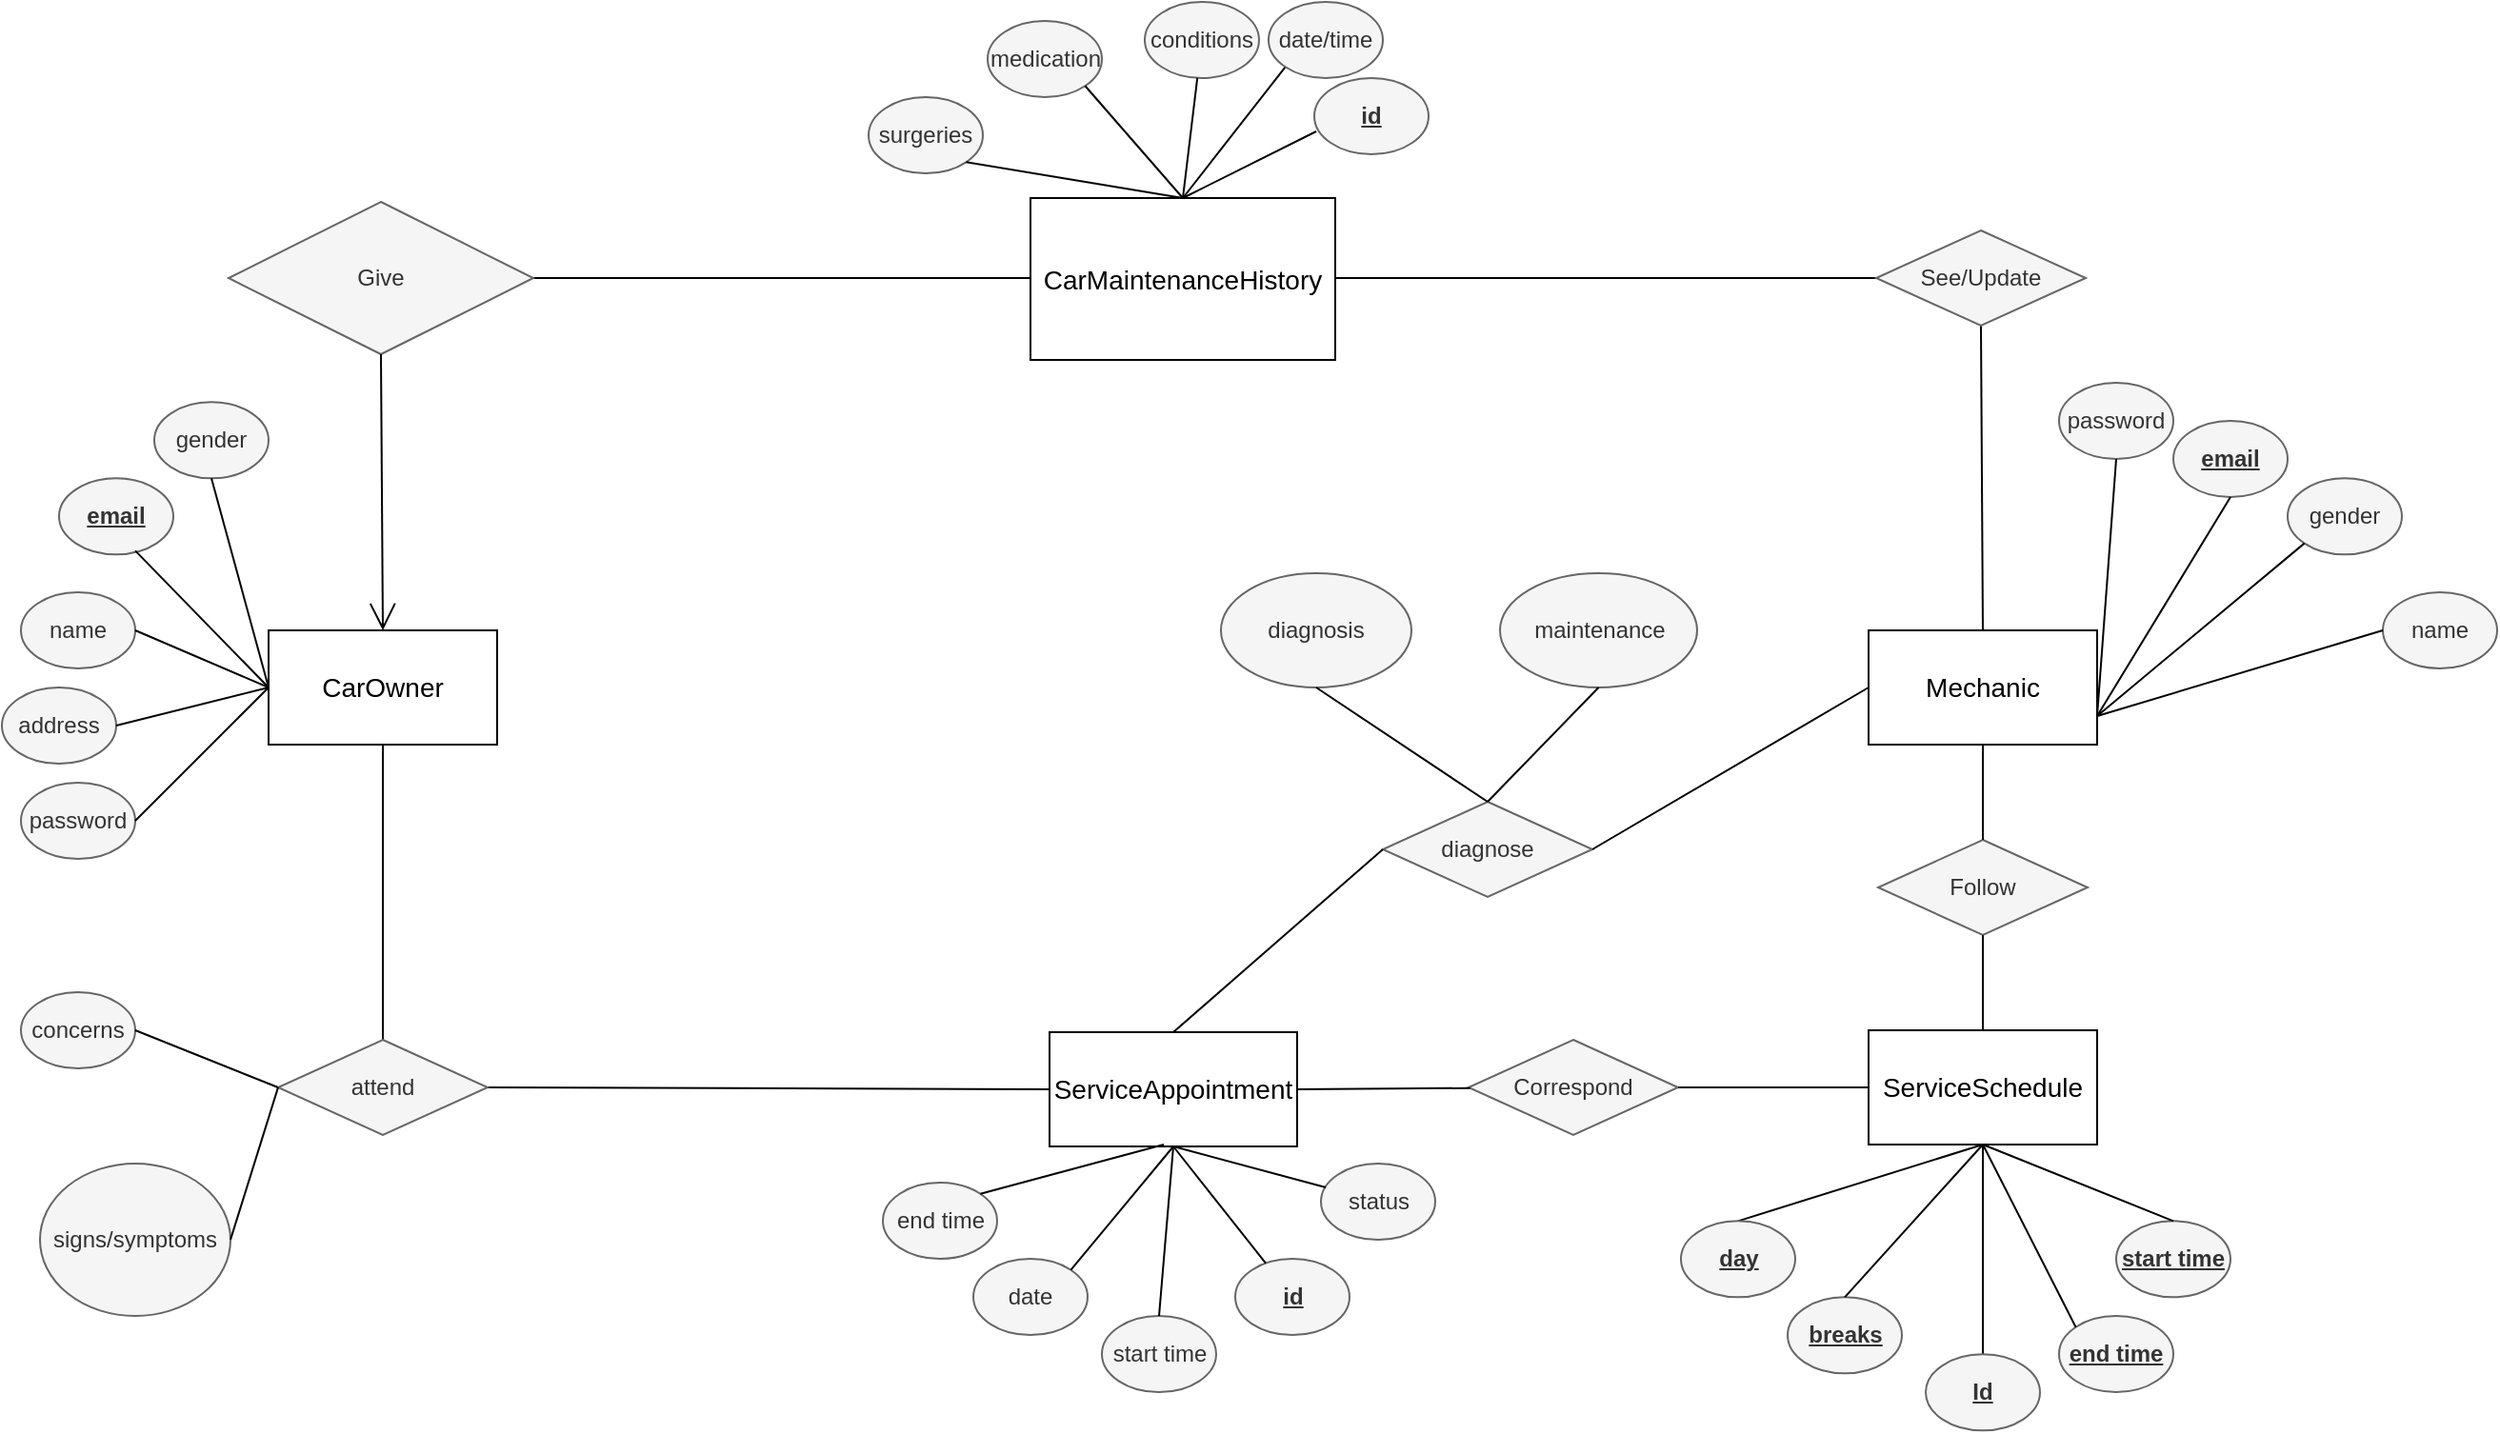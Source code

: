<mxfile version="24.3.1" type="github">
  <diagram id="R2lEEEUBdFMjLlhIrx00" name="Page-1">
    <mxGraphModel dx="516" dy="223" grid="1" gridSize="10" guides="1" tooltips="1" connect="1" arrows="1" fold="1" page="1" pageScale="1" pageWidth="850" pageHeight="1100" math="0" shadow="0" extFonts="Permanent Marker^https://fonts.googleapis.com/css?family=Permanent+Marker">
      <root>
        <mxCell id="0" />
        <mxCell id="1" parent="0" />
        <mxCell id="3AlFzi8EY5GImjcdqsqn-2" value="" style="endArrow=none;html=1;entryX=1;entryY=0.5;entryDx=0;entryDy=0;exitX=0;exitY=0.5;exitDx=0;exitDy=0;" edge="1" parent="1" source="3AlFzi8EY5GImjcdqsqn-13">
          <mxGeometry width="50" height="50" relative="1" as="geometry">
            <mxPoint x="629" y="820.003" as="sourcePoint" />
            <mxPoint x="961.5" y="775.003" as="targetPoint" />
          </mxGeometry>
        </mxCell>
        <mxCell id="3AlFzi8EY5GImjcdqsqn-3" value="" style="endArrow=none;html=1;entryX=0.5;entryY=0;entryDx=0;entryDy=0;exitX=0.5;exitY=1;exitDx=0;exitDy=0;" edge="1" parent="1" source="3AlFzi8EY5GImjcdqsqn-13" target="3AlFzi8EY5GImjcdqsqn-10">
          <mxGeometry width="50" height="50" relative="1" as="geometry">
            <mxPoint x="960" y="905.003" as="sourcePoint" />
            <mxPoint x="960" y="990.003" as="targetPoint" />
          </mxGeometry>
        </mxCell>
        <mxCell id="3AlFzi8EY5GImjcdqsqn-4" value="" style="endArrow=none;html=1;exitX=0;exitY=0.5;exitDx=0;exitDy=0;entryX=1;entryY=0.5;entryDx=0;entryDy=0;" edge="1" parent="1">
          <mxGeometry width="50" height="50" relative="1" as="geometry">
            <mxPoint x="841.5" y="775.003" as="sourcePoint" />
            <mxPoint x="544" y="775.003" as="targetPoint" />
          </mxGeometry>
        </mxCell>
        <mxCell id="3AlFzi8EY5GImjcdqsqn-5" value="&lt;font style=&quot;font-size: 14px;&quot;&gt;CarMaintenanceHistory&lt;/font&gt;" style="rounded=0;whiteSpace=wrap;html=1;" vertex="1" parent="1">
          <mxGeometry x="830" y="733" width="160" height="85" as="geometry" />
        </mxCell>
        <mxCell id="3AlFzi8EY5GImjcdqsqn-6" value="Give" style="rhombus;whiteSpace=wrap;html=1;fillColor=#f5f5f5;strokeColor=#666666;fontColor=#333333;" vertex="1" parent="1">
          <mxGeometry x="409" y="735.003" width="160" height="80" as="geometry" />
        </mxCell>
        <mxCell id="3AlFzi8EY5GImjcdqsqn-7" value="" style="endArrow=none;html=1;entryX=0.5;entryY=0;entryDx=0;entryDy=0;exitX=0.5;exitY=1;exitDx=0;exitDy=0;" edge="1" parent="1" source="3AlFzi8EY5GImjcdqsqn-9" target="3AlFzi8EY5GImjcdqsqn-45">
          <mxGeometry width="50" height="50" relative="1" as="geometry">
            <mxPoint x="485" y="1020.003" as="sourcePoint" />
            <mxPoint x="485" y="1105.003" as="targetPoint" />
          </mxGeometry>
        </mxCell>
        <mxCell id="3AlFzi8EY5GImjcdqsqn-8" value="" style="endArrow=none;html=1;exitX=1;exitY=0.5;exitDx=0;exitDy=0;entryX=0;entryY=0.5;entryDx=0;entryDy=0;" edge="1" parent="1" source="3AlFzi8EY5GImjcdqsqn-45" target="3AlFzi8EY5GImjcdqsqn-11">
          <mxGeometry width="50" height="50" relative="1" as="geometry">
            <mxPoint x="595" y="1200.003" as="sourcePoint" />
            <mxPoint x="785" y="1250.003" as="targetPoint" />
          </mxGeometry>
        </mxCell>
        <mxCell id="3AlFzi8EY5GImjcdqsqn-9" value="&lt;font style=&quot;font-size: 14px;&quot;&gt;CarOwner&lt;/font&gt;" style="rounded=0;whiteSpace=wrap;html=1;" vertex="1" parent="1">
          <mxGeometry x="430" y="960.003" width="120" height="60" as="geometry" />
        </mxCell>
        <mxCell id="3AlFzi8EY5GImjcdqsqn-10" value="&lt;font style=&quot;font-size: 14px;&quot;&gt;Mechanic&lt;/font&gt;" style="rounded=0;whiteSpace=wrap;html=1;" vertex="1" parent="1">
          <mxGeometry x="1270" y="960.003" width="120" height="60" as="geometry" />
        </mxCell>
        <mxCell id="3AlFzi8EY5GImjcdqsqn-11" value="&lt;font style=&quot;font-size: 14px;&quot;&gt;ServiceAppointment&lt;/font&gt;" style="rounded=0;whiteSpace=wrap;html=1;" vertex="1" parent="1">
          <mxGeometry x="840" y="1171" width="130" height="60" as="geometry" />
        </mxCell>
        <mxCell id="3AlFzi8EY5GImjcdqsqn-12" value="Follow" style="rhombus;whiteSpace=wrap;html=1;fillColor=#f5f5f5;strokeColor=#666666;fontColor=#333333;" vertex="1" parent="1">
          <mxGeometry x="1275" y="1070.003" width="110" height="50" as="geometry" />
        </mxCell>
        <mxCell id="3AlFzi8EY5GImjcdqsqn-13" value="See/Update" style="rhombus;whiteSpace=wrap;html=1;fillColor=#f5f5f5;strokeColor=#666666;fontColor=#333333;" vertex="1" parent="1">
          <mxGeometry x="1274" y="750.003" width="110" height="50" as="geometry" />
        </mxCell>
        <mxCell id="3AlFzi8EY5GImjcdqsqn-14" value="" style="endArrow=none;html=1;entryX=0.5;entryY=0;entryDx=0;entryDy=0;exitX=0.5;exitY=1;exitDx=0;exitDy=0;" edge="1" parent="1" source="3AlFzi8EY5GImjcdqsqn-10" target="3AlFzi8EY5GImjcdqsqn-12">
          <mxGeometry width="50" height="50" relative="1" as="geometry">
            <mxPoint x="1325" y="1020.003" as="sourcePoint" />
            <mxPoint x="1280" y="1140.003" as="targetPoint" />
          </mxGeometry>
        </mxCell>
        <mxCell id="3AlFzi8EY5GImjcdqsqn-15" value="name" style="ellipse;whiteSpace=wrap;html=1;fillColor=#f5f5f5;strokeColor=#666666;fontColor=#333333;" vertex="1" parent="1">
          <mxGeometry x="300" y="940.003" width="60" height="40" as="geometry" />
        </mxCell>
        <mxCell id="3AlFzi8EY5GImjcdqsqn-16" value="address" style="ellipse;whiteSpace=wrap;html=1;fillColor=#f5f5f5;strokeColor=#666666;fontColor=#333333;" vertex="1" parent="1">
          <mxGeometry x="290" y="990.003" width="60" height="40" as="geometry" />
        </mxCell>
        <mxCell id="3AlFzi8EY5GImjcdqsqn-17" value="password" style="ellipse;whiteSpace=wrap;html=1;fillColor=#f5f5f5;strokeColor=#666666;fontColor=#333333;" vertex="1" parent="1">
          <mxGeometry x="300" y="1040.003" width="60" height="40" as="geometry" />
        </mxCell>
        <mxCell id="3AlFzi8EY5GImjcdqsqn-18" value="&lt;u&gt;&lt;b&gt;email&lt;/b&gt;&lt;/u&gt;" style="ellipse;whiteSpace=wrap;html=1;fillColor=#f5f5f5;strokeColor=#666666;fontColor=#333333;" vertex="1" parent="1">
          <mxGeometry x="320" y="880.173" width="60" height="40" as="geometry" />
        </mxCell>
        <mxCell id="3AlFzi8EY5GImjcdqsqn-19" value="" style="endArrow=none;html=1;entryX=1;entryY=0.5;entryDx=0;entryDy=0;exitX=0;exitY=0.5;exitDx=0;exitDy=0;" edge="1" parent="1" source="3AlFzi8EY5GImjcdqsqn-9" target="3AlFzi8EY5GImjcdqsqn-15">
          <mxGeometry width="50" height="50" relative="1" as="geometry">
            <mxPoint x="440" y="1000.003" as="sourcePoint" />
            <mxPoint x="411.213" y="944.145" as="targetPoint" />
          </mxGeometry>
        </mxCell>
        <mxCell id="3AlFzi8EY5GImjcdqsqn-20" value="" style="endArrow=none;html=1;entryX=1;entryY=0.5;entryDx=0;entryDy=0;exitX=0;exitY=0.5;exitDx=0;exitDy=0;" edge="1" parent="1" source="3AlFzi8EY5GImjcdqsqn-9" target="3AlFzi8EY5GImjcdqsqn-16">
          <mxGeometry width="50" height="50" relative="1" as="geometry">
            <mxPoint x="450" y="1010.003" as="sourcePoint" />
            <mxPoint x="421.213" y="954.145" as="targetPoint" />
          </mxGeometry>
        </mxCell>
        <mxCell id="3AlFzi8EY5GImjcdqsqn-21" value="" style="endArrow=none;html=1;entryX=1;entryY=0.5;entryDx=0;entryDy=0;exitX=0;exitY=0.5;exitDx=0;exitDy=0;" edge="1" parent="1" source="3AlFzi8EY5GImjcdqsqn-9" target="3AlFzi8EY5GImjcdqsqn-17">
          <mxGeometry width="50" height="50" relative="1" as="geometry">
            <mxPoint x="460" y="1020.003" as="sourcePoint" />
            <mxPoint x="431.213" y="964.145" as="targetPoint" />
          </mxGeometry>
        </mxCell>
        <mxCell id="3AlFzi8EY5GImjcdqsqn-22" value="" style="endArrow=none;html=1;entryX=0.667;entryY=0.95;entryDx=0;entryDy=0;exitX=0;exitY=0.5;exitDx=0;exitDy=0;entryPerimeter=0;" edge="1" parent="1" source="3AlFzi8EY5GImjcdqsqn-9" target="3AlFzi8EY5GImjcdqsqn-18">
          <mxGeometry width="50" height="50" relative="1" as="geometry">
            <mxPoint x="470" y="1030.003" as="sourcePoint" />
            <mxPoint x="441.213" y="974.145" as="targetPoint" />
          </mxGeometry>
        </mxCell>
        <mxCell id="3AlFzi8EY5GImjcdqsqn-23" value="date" style="ellipse;whiteSpace=wrap;html=1;fillColor=#f5f5f5;strokeColor=#666666;fontColor=#333333;" vertex="1" parent="1">
          <mxGeometry x="800" y="1290.003" width="60" height="40" as="geometry" />
        </mxCell>
        <mxCell id="3AlFzi8EY5GImjcdqsqn-24" value="start time" style="ellipse;whiteSpace=wrap;html=1;fillColor=#f5f5f5;strokeColor=#666666;fontColor=#333333;" vertex="1" parent="1">
          <mxGeometry x="867.5" y="1320.003" width="60" height="40" as="geometry" />
        </mxCell>
        <mxCell id="3AlFzi8EY5GImjcdqsqn-25" value="&lt;u&gt;&lt;b&gt;id&lt;/b&gt;&lt;/u&gt;" style="ellipse;whiteSpace=wrap;html=1;fillColor=#f5f5f5;strokeColor=#666666;fontColor=#333333;" vertex="1" parent="1">
          <mxGeometry x="937.5" y="1290.003" width="60" height="40" as="geometry" />
        </mxCell>
        <mxCell id="3AlFzi8EY5GImjcdqsqn-26" value="" style="endArrow=none;html=1;entryX=1;entryY=0;entryDx=0;entryDy=0;exitX=0.5;exitY=1;exitDx=0;exitDy=0;" edge="1" parent="1" source="3AlFzi8EY5GImjcdqsqn-11" target="3AlFzi8EY5GImjcdqsqn-23">
          <mxGeometry width="50" height="50" relative="1" as="geometry">
            <mxPoint x="650" y="1070.003" as="sourcePoint" />
            <mxPoint x="621.213" y="1165.861" as="targetPoint" />
          </mxGeometry>
        </mxCell>
        <mxCell id="3AlFzi8EY5GImjcdqsqn-27" value="" style="endArrow=none;html=1;entryX=0.5;entryY=0;entryDx=0;entryDy=0;exitX=0.5;exitY=1;exitDx=0;exitDy=0;" edge="1" parent="1" source="3AlFzi8EY5GImjcdqsqn-11" target="3AlFzi8EY5GImjcdqsqn-24">
          <mxGeometry width="50" height="50" relative="1" as="geometry">
            <mxPoint x="910" y="1240.003" as="sourcePoint" />
            <mxPoint x="841.213" y="1285.861" as="targetPoint" />
          </mxGeometry>
        </mxCell>
        <mxCell id="3AlFzi8EY5GImjcdqsqn-28" value="" style="endArrow=none;html=1;exitX=0.5;exitY=1;exitDx=0;exitDy=0;" edge="1" parent="1" source="3AlFzi8EY5GImjcdqsqn-11" target="3AlFzi8EY5GImjcdqsqn-25">
          <mxGeometry width="50" height="50" relative="1" as="geometry">
            <mxPoint x="930" y="1260.003" as="sourcePoint" />
            <mxPoint x="861.213" y="1305.861" as="targetPoint" />
          </mxGeometry>
        </mxCell>
        <mxCell id="3AlFzi8EY5GImjcdqsqn-29" value="gender" style="ellipse;whiteSpace=wrap;html=1;fillColor=#f5f5f5;strokeColor=#666666;fontColor=#333333;" vertex="1" parent="1">
          <mxGeometry x="370" y="840.173" width="60" height="40" as="geometry" />
        </mxCell>
        <mxCell id="3AlFzi8EY5GImjcdqsqn-30" value="conditions" style="ellipse;whiteSpace=wrap;html=1;fillColor=#f5f5f5;strokeColor=#666666;fontColor=#333333;" vertex="1" parent="1">
          <mxGeometry x="890" y="630" width="60" height="40" as="geometry" />
        </mxCell>
        <mxCell id="3AlFzi8EY5GImjcdqsqn-31" value="surgeries" style="ellipse;whiteSpace=wrap;html=1;fillColor=#f5f5f5;strokeColor=#666666;fontColor=#333333;" vertex="1" parent="1">
          <mxGeometry x="745" y="680.003" width="60" height="40" as="geometry" />
        </mxCell>
        <mxCell id="3AlFzi8EY5GImjcdqsqn-32" value="medication" style="ellipse;whiteSpace=wrap;html=1;fillColor=#f5f5f5;strokeColor=#666666;fontColor=#333333;" vertex="1" parent="1">
          <mxGeometry x="807.5" y="640.0" width="60" height="40" as="geometry" />
        </mxCell>
        <mxCell id="3AlFzi8EY5GImjcdqsqn-33" value="gender" style="ellipse;whiteSpace=wrap;html=1;fillColor=#f5f5f5;strokeColor=#666666;fontColor=#333333;" vertex="1" parent="1">
          <mxGeometry x="1490" y="880.17" width="60" height="40" as="geometry" />
        </mxCell>
        <mxCell id="3AlFzi8EY5GImjcdqsqn-34" value="password" style="ellipse;whiteSpace=wrap;html=1;fillColor=#f5f5f5;strokeColor=#666666;fontColor=#333333;" vertex="1" parent="1">
          <mxGeometry x="1370" y="830" width="60" height="40" as="geometry" />
        </mxCell>
        <mxCell id="3AlFzi8EY5GImjcdqsqn-35" value="&lt;u&gt;&lt;b&gt;email&lt;/b&gt;&lt;/u&gt;" style="ellipse;whiteSpace=wrap;html=1;fillColor=#f5f5f5;strokeColor=#666666;fontColor=#333333;" vertex="1" parent="1">
          <mxGeometry x="1430" y="850" width="60" height="40" as="geometry" />
        </mxCell>
        <mxCell id="3AlFzi8EY5GImjcdqsqn-36" value="name" style="ellipse;whiteSpace=wrap;html=1;fillColor=#f5f5f5;strokeColor=#666666;fontColor=#333333;" vertex="1" parent="1">
          <mxGeometry x="1540" y="940.003" width="60" height="40" as="geometry" />
        </mxCell>
        <mxCell id="3AlFzi8EY5GImjcdqsqn-37" value="" style="endArrow=none;html=1;exitX=0.5;exitY=0;exitDx=0;exitDy=0;" edge="1" parent="1" source="3AlFzi8EY5GImjcdqsqn-5" target="3AlFzi8EY5GImjcdqsqn-30">
          <mxGeometry width="50" height="50" relative="1" as="geometry">
            <mxPoint x="900" y="730.003" as="sourcePoint" />
            <mxPoint x="832.5" y="700.17" as="targetPoint" />
          </mxGeometry>
        </mxCell>
        <mxCell id="3AlFzi8EY5GImjcdqsqn-38" value="" style="endArrow=none;html=1;entryX=1;entryY=1;entryDx=0;entryDy=0;exitX=0.5;exitY=0;exitDx=0;exitDy=0;" edge="1" parent="1" source="3AlFzi8EY5GImjcdqsqn-5" target="3AlFzi8EY5GImjcdqsqn-31">
          <mxGeometry width="50" height="50" relative="1" as="geometry">
            <mxPoint x="903" y="730.003" as="sourcePoint" />
            <mxPoint x="842.5" y="710.17" as="targetPoint" />
          </mxGeometry>
        </mxCell>
        <mxCell id="3AlFzi8EY5GImjcdqsqn-39" value="" style="endArrow=none;html=1;entryX=1;entryY=1;entryDx=0;entryDy=0;exitX=0.5;exitY=0;exitDx=0;exitDy=0;" edge="1" parent="1" source="3AlFzi8EY5GImjcdqsqn-5" target="3AlFzi8EY5GImjcdqsqn-32">
          <mxGeometry width="50" height="50" relative="1" as="geometry">
            <mxPoint x="903" y="695.003" as="sourcePoint" />
            <mxPoint x="932.5" y="590.003" as="targetPoint" />
          </mxGeometry>
        </mxCell>
        <mxCell id="3AlFzi8EY5GImjcdqsqn-40" value="" style="endArrow=none;html=1;entryX=1;entryY=0.75;entryDx=0;entryDy=0;exitX=0.5;exitY=1;exitDx=0;exitDy=0;" edge="1" parent="1" source="3AlFzi8EY5GImjcdqsqn-34" target="3AlFzi8EY5GImjcdqsqn-10">
          <mxGeometry width="50" height="50" relative="1" as="geometry">
            <mxPoint x="1090" y="895.003" as="sourcePoint" />
            <mxPoint x="1158.787" y="869.312" as="targetPoint" />
          </mxGeometry>
        </mxCell>
        <mxCell id="3AlFzi8EY5GImjcdqsqn-41" value="status" style="ellipse;whiteSpace=wrap;html=1;fillColor=#f5f5f5;strokeColor=#666666;fontColor=#333333;" vertex="1" parent="1">
          <mxGeometry x="982.5" y="1240.003" width="60" height="40" as="geometry" />
        </mxCell>
        <mxCell id="3AlFzi8EY5GImjcdqsqn-42" value="" style="endArrow=none;html=1;exitX=0.5;exitY=1;exitDx=0;exitDy=0;entryX=0;entryY=0.5;entryDx=0;entryDy=0;" edge="1" parent="1" source="3AlFzi8EY5GImjcdqsqn-11">
          <mxGeometry width="50" height="50" relative="1" as="geometry">
            <mxPoint x="910" y="1240.003" as="sourcePoint" />
            <mxPoint x="985" y="1252.503" as="targetPoint" />
          </mxGeometry>
        </mxCell>
        <mxCell id="3AlFzi8EY5GImjcdqsqn-43" value="diagnose" style="rhombus;whiteSpace=wrap;html=1;fillColor=#f5f5f5;strokeColor=#666666;fontColor=#333333;" vertex="1" parent="1">
          <mxGeometry x="1015" y="1050.003" width="110" height="50" as="geometry" />
        </mxCell>
        <mxCell id="3AlFzi8EY5GImjcdqsqn-44" value="" style="endArrow=none;html=1;entryX=0;entryY=0.5;entryDx=0;entryDy=0;exitX=1;exitY=0.5;exitDx=0;exitDy=0;" edge="1" parent="1" source="3AlFzi8EY5GImjcdqsqn-43" target="3AlFzi8EY5GImjcdqsqn-10">
          <mxGeometry width="50" height="50" relative="1" as="geometry">
            <mxPoint x="1100" y="1120.003" as="sourcePoint" />
            <mxPoint x="960.0" y="1000.003" as="targetPoint" />
          </mxGeometry>
        </mxCell>
        <mxCell id="3AlFzi8EY5GImjcdqsqn-45" value="attend" style="rhombus;whiteSpace=wrap;html=1;fillColor=#f5f5f5;strokeColor=#666666;fontColor=#333333;" vertex="1" parent="1">
          <mxGeometry x="435" y="1175.003" width="110" height="50" as="geometry" />
        </mxCell>
        <mxCell id="3AlFzi8EY5GImjcdqsqn-46" value="&lt;font style=&quot;font-size: 14px;&quot;&gt;ServiceSchedule&lt;/font&gt;" style="rounded=0;whiteSpace=wrap;html=1;" vertex="1" parent="1">
          <mxGeometry x="1270" y="1170.003" width="120" height="60" as="geometry" />
        </mxCell>
        <mxCell id="3AlFzi8EY5GImjcdqsqn-47" value="" style="endArrow=none;html=1;entryX=0.5;entryY=0;entryDx=0;entryDy=0;exitX=0.5;exitY=1;exitDx=0;exitDy=0;" edge="1" parent="1" source="3AlFzi8EY5GImjcdqsqn-12" target="3AlFzi8EY5GImjcdqsqn-46">
          <mxGeometry width="50" height="50" relative="1" as="geometry">
            <mxPoint x="1324" y="1140.003" as="sourcePoint" />
            <mxPoint x="1324" y="1210.003" as="targetPoint" />
          </mxGeometry>
        </mxCell>
        <mxCell id="3AlFzi8EY5GImjcdqsqn-48" value="Correspond" style="rhombus;whiteSpace=wrap;html=1;fillColor=#f5f5f5;strokeColor=#666666;fontColor=#333333;" vertex="1" parent="1">
          <mxGeometry x="1060" y="1175.003" width="110" height="50" as="geometry" />
        </mxCell>
        <mxCell id="3AlFzi8EY5GImjcdqsqn-49" value="" style="endArrow=none;html=1;exitX=1;exitY=0.5;exitDx=0;exitDy=0;" edge="1" parent="1" source="3AlFzi8EY5GImjcdqsqn-11" target="3AlFzi8EY5GImjcdqsqn-48">
          <mxGeometry width="50" height="50" relative="1" as="geometry">
            <mxPoint x="955" y="1199.003" as="sourcePoint" />
            <mxPoint x="1050" y="1199.003" as="targetPoint" />
          </mxGeometry>
        </mxCell>
        <mxCell id="3AlFzi8EY5GImjcdqsqn-50" value="" style="endArrow=none;html=1;exitX=1;exitY=0.5;exitDx=0;exitDy=0;entryX=0;entryY=0.5;entryDx=0;entryDy=0;" edge="1" parent="1" source="3AlFzi8EY5GImjcdqsqn-48" target="3AlFzi8EY5GImjcdqsqn-46">
          <mxGeometry width="50" height="50" relative="1" as="geometry">
            <mxPoint x="935" y="1210.003" as="sourcePoint" />
            <mxPoint x="1070" y="1210.003" as="targetPoint" />
          </mxGeometry>
        </mxCell>
        <mxCell id="3AlFzi8EY5GImjcdqsqn-51" value="" style="endArrow=none;html=1;entryX=0.5;entryY=0;entryDx=0;entryDy=0;exitX=0;exitY=0.5;exitDx=0;exitDy=0;" edge="1" parent="1" source="3AlFzi8EY5GImjcdqsqn-43" target="3AlFzi8EY5GImjcdqsqn-11">
          <mxGeometry width="50" height="50" relative="1" as="geometry">
            <mxPoint x="900" y="1030.003" as="sourcePoint" />
            <mxPoint x="500" y="1185.003" as="targetPoint" />
          </mxGeometry>
        </mxCell>
        <mxCell id="3AlFzi8EY5GImjcdqsqn-52" value="" style="endArrow=none;html=1;entryX=1;entryY=0.75;entryDx=0;entryDy=0;exitX=0.5;exitY=1;exitDx=0;exitDy=0;" edge="1" parent="1" source="3AlFzi8EY5GImjcdqsqn-35" target="3AlFzi8EY5GImjcdqsqn-10">
          <mxGeometry width="50" height="50" relative="1" as="geometry">
            <mxPoint x="1290" y="910.17" as="sourcePoint" />
            <mxPoint x="1310" y="970.003" as="targetPoint" />
          </mxGeometry>
        </mxCell>
        <mxCell id="3AlFzi8EY5GImjcdqsqn-53" value="" style="endArrow=none;html=1;entryX=1;entryY=0.75;entryDx=0;entryDy=0;exitX=0;exitY=1;exitDx=0;exitDy=0;" edge="1" parent="1" source="3AlFzi8EY5GImjcdqsqn-33" target="3AlFzi8EY5GImjcdqsqn-10">
          <mxGeometry width="50" height="50" relative="1" as="geometry">
            <mxPoint x="1240.02" y="893.01" as="sourcePoint" />
            <mxPoint x="1310" y="970.003" as="targetPoint" />
          </mxGeometry>
        </mxCell>
        <mxCell id="3AlFzi8EY5GImjcdqsqn-54" value="" style="endArrow=none;html=1;exitX=0;exitY=0.5;exitDx=0;exitDy=0;entryX=1;entryY=0.75;entryDx=0;entryDy=0;" edge="1" parent="1" source="3AlFzi8EY5GImjcdqsqn-36" target="3AlFzi8EY5GImjcdqsqn-10">
          <mxGeometry width="50" height="50" relative="1" as="geometry">
            <mxPoint x="1221.213" y="934.312" as="sourcePoint" />
            <mxPoint x="1360" y="960.003" as="targetPoint" />
          </mxGeometry>
        </mxCell>
        <mxCell id="3AlFzi8EY5GImjcdqsqn-55" value="end time" style="ellipse;whiteSpace=wrap;html=1;fillColor=#f5f5f5;strokeColor=#666666;fontColor=#333333;" vertex="1" parent="1">
          <mxGeometry x="752.5" y="1250.003" width="60" height="40" as="geometry" />
        </mxCell>
        <mxCell id="3AlFzi8EY5GImjcdqsqn-56" value="" style="endArrow=none;html=1;entryX=1;entryY=0;entryDx=0;entryDy=0;" edge="1" parent="1" target="3AlFzi8EY5GImjcdqsqn-55">
          <mxGeometry width="50" height="50" relative="1" as="geometry">
            <mxPoint x="900" y="1230.003" as="sourcePoint" />
            <mxPoint x="846.213" y="1295.861" as="targetPoint" />
          </mxGeometry>
        </mxCell>
        <mxCell id="3AlFzi8EY5GImjcdqsqn-57" value="concerns" style="ellipse;whiteSpace=wrap;html=1;fillColor=#f5f5f5;strokeColor=#666666;fontColor=#333333;" vertex="1" parent="1">
          <mxGeometry x="300" y="1150.003" width="60" height="40" as="geometry" />
        </mxCell>
        <mxCell id="3AlFzi8EY5GImjcdqsqn-58" value="signs/symptoms" style="ellipse;whiteSpace=wrap;html=1;fillColor=#f5f5f5;strokeColor=#666666;fontColor=#333333;" vertex="1" parent="1">
          <mxGeometry x="310" y="1240" width="100" height="80" as="geometry" />
        </mxCell>
        <mxCell id="3AlFzi8EY5GImjcdqsqn-59" value="" style="endArrow=none;html=1;entryX=0;entryY=0.5;entryDx=0;entryDy=0;exitX=1;exitY=0.5;exitDx=0;exitDy=0;" edge="1" parent="1" source="3AlFzi8EY5GImjcdqsqn-57" target="3AlFzi8EY5GImjcdqsqn-45">
          <mxGeometry width="50" height="50" relative="1" as="geometry">
            <mxPoint x="440" y="1000.003" as="sourcePoint" />
            <mxPoint x="410" y="1200.003" as="targetPoint" />
          </mxGeometry>
        </mxCell>
        <mxCell id="3AlFzi8EY5GImjcdqsqn-60" value="" style="endArrow=none;html=1;entryX=0;entryY=0.5;entryDx=0;entryDy=0;exitX=1;exitY=0.5;exitDx=0;exitDy=0;" edge="1" parent="1" source="3AlFzi8EY5GImjcdqsqn-58" target="3AlFzi8EY5GImjcdqsqn-45">
          <mxGeometry width="50" height="50" relative="1" as="geometry">
            <mxPoint x="370" y="1160.003" as="sourcePoint" />
            <mxPoint x="410" y="1200.003" as="targetPoint" />
          </mxGeometry>
        </mxCell>
        <mxCell id="3AlFzi8EY5GImjcdqsqn-61" value="diagnosis" style="ellipse;whiteSpace=wrap;html=1;fillColor=#f5f5f5;strokeColor=#666666;fontColor=#333333;" vertex="1" parent="1">
          <mxGeometry x="930" y="930" width="100" height="60" as="geometry" />
        </mxCell>
        <mxCell id="3AlFzi8EY5GImjcdqsqn-62" value="maintenance" style="ellipse;whiteSpace=wrap;html=1;fillColor=#f5f5f5;strokeColor=#666666;fontColor=#333333;" vertex="1" parent="1">
          <mxGeometry x="1076.5" y="930" width="103.5" height="60" as="geometry" />
        </mxCell>
        <mxCell id="3AlFzi8EY5GImjcdqsqn-63" value="" style="endArrow=none;html=1;exitX=0.5;exitY=1;exitDx=0;exitDy=0;entryX=0.5;entryY=0;entryDx=0;entryDy=0;" edge="1" parent="1" source="3AlFzi8EY5GImjcdqsqn-61" target="3AlFzi8EY5GImjcdqsqn-43">
          <mxGeometry width="50" height="50" relative="1" as="geometry">
            <mxPoint x="1302.5" y="900.17" as="sourcePoint" />
            <mxPoint x="900.5" y="960.003" as="targetPoint" />
          </mxGeometry>
        </mxCell>
        <mxCell id="3AlFzi8EY5GImjcdqsqn-64" value="" style="endArrow=none;html=1;entryX=0.5;entryY=0;entryDx=0;entryDy=0;exitX=0.5;exitY=1;exitDx=0;exitDy=0;" edge="1" parent="1" source="3AlFzi8EY5GImjcdqsqn-62" target="3AlFzi8EY5GImjcdqsqn-43">
          <mxGeometry width="50" height="50" relative="1" as="geometry">
            <mxPoint x="1312.5" y="910.17" as="sourcePoint" />
            <mxPoint x="900" y="950.003" as="targetPoint" />
          </mxGeometry>
        </mxCell>
        <mxCell id="3AlFzi8EY5GImjcdqsqn-65" value="" style="endArrow=none;html=1;exitX=0.5;exitY=1;exitDx=0;exitDy=0;entryX=0.5;entryY=0;entryDx=0;entryDy=0;" edge="1" parent="1" source="3AlFzi8EY5GImjcdqsqn-46" target="3AlFzi8EY5GImjcdqsqn-66">
          <mxGeometry width="50" height="50" relative="1" as="geometry">
            <mxPoint x="1325" y="920.17" as="sourcePoint" />
            <mxPoint x="1370" y="1300.003" as="targetPoint" />
          </mxGeometry>
        </mxCell>
        <mxCell id="3AlFzi8EY5GImjcdqsqn-66" value="&lt;b&gt;&lt;u&gt;day&lt;/u&gt;&lt;/b&gt;" style="ellipse;whiteSpace=wrap;html=1;fillColor=#f5f5f5;strokeColor=#666666;fontColor=#333333;" vertex="1" parent="1">
          <mxGeometry x="1171.5" y="1270.17" width="60" height="40" as="geometry" />
        </mxCell>
        <mxCell id="3AlFzi8EY5GImjcdqsqn-67" value="&lt;b&gt;&lt;u&gt;breaks&lt;/u&gt;&lt;/b&gt;" style="ellipse;whiteSpace=wrap;html=1;fillColor=#f5f5f5;strokeColor=#666666;fontColor=#333333;" vertex="1" parent="1">
          <mxGeometry x="1227.5" y="1310.17" width="60" height="40" as="geometry" />
        </mxCell>
        <mxCell id="3AlFzi8EY5GImjcdqsqn-68" value="&lt;b&gt;&lt;u&gt;start time&lt;/u&gt;&lt;/b&gt;" style="ellipse;whiteSpace=wrap;html=1;fillColor=#f5f5f5;strokeColor=#666666;fontColor=#333333;" vertex="1" parent="1">
          <mxGeometry x="1400" y="1270.17" width="60" height="40" as="geometry" />
        </mxCell>
        <mxCell id="3AlFzi8EY5GImjcdqsqn-69" value="&lt;b&gt;&lt;u&gt;end time&lt;/u&gt;&lt;/b&gt;" style="ellipse;whiteSpace=wrap;html=1;fillColor=#f5f5f5;strokeColor=#666666;fontColor=#333333;" vertex="1" parent="1">
          <mxGeometry x="1370" y="1320.0" width="60" height="40" as="geometry" />
        </mxCell>
        <mxCell id="3AlFzi8EY5GImjcdqsqn-70" value="" style="endArrow=none;html=1;exitX=0.5;exitY=1;exitDx=0;exitDy=0;entryX=0.5;entryY=0;entryDx=0;entryDy=0;" edge="1" parent="1" source="3AlFzi8EY5GImjcdqsqn-46" target="3AlFzi8EY5GImjcdqsqn-67">
          <mxGeometry width="50" height="50" relative="1" as="geometry">
            <mxPoint x="1335" y="1240.003" as="sourcePoint" />
            <mxPoint x="1220" y="1300.17" as="targetPoint" />
          </mxGeometry>
        </mxCell>
        <mxCell id="3AlFzi8EY5GImjcdqsqn-71" value="" style="endArrow=none;html=1;exitX=0.5;exitY=1;exitDx=0;exitDy=0;entryX=0.5;entryY=0;entryDx=0;entryDy=0;" edge="1" parent="1" source="3AlFzi8EY5GImjcdqsqn-46" target="3AlFzi8EY5GImjcdqsqn-68">
          <mxGeometry width="50" height="50" relative="1" as="geometry">
            <mxPoint x="1345" y="1250.003" as="sourcePoint" />
            <mxPoint x="1230" y="1310.17" as="targetPoint" />
          </mxGeometry>
        </mxCell>
        <mxCell id="3AlFzi8EY5GImjcdqsqn-72" value="" style="endArrow=none;html=1;entryX=0;entryY=0;entryDx=0;entryDy=0;exitX=0.5;exitY=1;exitDx=0;exitDy=0;" edge="1" parent="1" source="3AlFzi8EY5GImjcdqsqn-46" target="3AlFzi8EY5GImjcdqsqn-69">
          <mxGeometry width="50" height="50" relative="1" as="geometry">
            <mxPoint x="1330" y="1240.003" as="sourcePoint" />
            <mxPoint x="1240" y="1320.17" as="targetPoint" />
          </mxGeometry>
        </mxCell>
        <mxCell id="3AlFzi8EY5GImjcdqsqn-73" value="" style="endArrow=none;html=1;exitX=0.5;exitY=1;exitDx=0;exitDy=0;entryX=0.5;entryY=0;entryDx=0;entryDy=0;" edge="1" parent="1" source="3AlFzi8EY5GImjcdqsqn-46" target="3AlFzi8EY5GImjcdqsqn-74">
          <mxGeometry width="50" height="50" relative="1" as="geometry">
            <mxPoint x="1320" y="1280.003" as="sourcePoint" />
            <mxPoint x="1325" y="1340.003" as="targetPoint" />
          </mxGeometry>
        </mxCell>
        <mxCell id="3AlFzi8EY5GImjcdqsqn-74" value="&lt;u&gt;&lt;b&gt;Id&lt;/b&gt;&lt;/u&gt;" style="ellipse;whiteSpace=wrap;html=1;fillColor=#f5f5f5;strokeColor=#666666;fontColor=#333333;" vertex="1" parent="1">
          <mxGeometry x="1300" y="1340.17" width="60" height="40" as="geometry" />
        </mxCell>
        <mxCell id="3AlFzi8EY5GImjcdqsqn-75" value="" style="endArrow=none;endFill=0;html=1;edgeStyle=orthogonalEdgeStyle;align=left;verticalAlign=top;" edge="1" parent="1">
          <mxGeometry x="-1" relative="1" as="geometry">
            <mxPoint x="669" y="775.003" as="sourcePoint" />
            <mxPoint x="829" y="775.003" as="targetPoint" />
          </mxGeometry>
        </mxCell>
        <mxCell id="3AlFzi8EY5GImjcdqsqn-76" value="" style="resizable=0;html=1;align=left;verticalAlign=bottom;labelBackgroundColor=#ffffff;fontSize=10;" connectable="0" vertex="1" parent="3AlFzi8EY5GImjcdqsqn-75">
          <mxGeometry x="-1" relative="1" as="geometry" />
        </mxCell>
        <mxCell id="3AlFzi8EY5GImjcdqsqn-77" value="&lt;b&gt;&lt;u&gt;id&lt;/u&gt;&lt;/b&gt;" style="ellipse;whiteSpace=wrap;html=1;fillColor=#f5f5f5;strokeColor=#666666;fontColor=#333333;" vertex="1" parent="1">
          <mxGeometry x="979" y="670" width="60" height="40" as="geometry" />
        </mxCell>
        <mxCell id="3AlFzi8EY5GImjcdqsqn-78" value="" style="endArrow=none;html=1;entryX=0.017;entryY=0.7;entryDx=0;entryDy=0;entryPerimeter=0;exitX=0.5;exitY=0;exitDx=0;exitDy=0;" edge="1" parent="1" source="3AlFzi8EY5GImjcdqsqn-5" target="3AlFzi8EY5GImjcdqsqn-77">
          <mxGeometry width="50" height="50" relative="1" as="geometry">
            <mxPoint x="900" y="730.003" as="sourcePoint" />
            <mxPoint x="830.213" y="684.312" as="targetPoint" />
          </mxGeometry>
        </mxCell>
        <mxCell id="3AlFzi8EY5GImjcdqsqn-79" value="" style="endArrow=open;endSize=12;html=1;exitX=0.5;exitY=1;exitDx=0;exitDy=0;entryX=0.5;entryY=0;entryDx=0;entryDy=0;" edge="1" parent="1" source="3AlFzi8EY5GImjcdqsqn-6" target="3AlFzi8EY5GImjcdqsqn-9">
          <mxGeometry width="160" relative="1" as="geometry">
            <mxPoint x="999" y="1430.003" as="sourcePoint" />
            <mxPoint x="1064" y="1430.003" as="targetPoint" />
          </mxGeometry>
        </mxCell>
        <mxCell id="3AlFzi8EY5GImjcdqsqn-80" value="" style="endArrow=none;html=1;entryX=0.5;entryY=1;entryDx=0;entryDy=0;exitX=0;exitY=0.5;exitDx=0;exitDy=0;" edge="1" parent="1" source="3AlFzi8EY5GImjcdqsqn-9" target="3AlFzi8EY5GImjcdqsqn-29">
          <mxGeometry width="50" height="50" relative="1" as="geometry">
            <mxPoint x="545.0" y="910.003" as="sourcePoint" />
            <mxPoint x="416.213" y="891.145" as="targetPoint" />
          </mxGeometry>
        </mxCell>
        <mxCell id="3AlFzi8EY5GImjcdqsqn-81" value="" style="endArrow=none;html=1;exitX=0.5;exitY=0;exitDx=0;exitDy=0;entryX=0;entryY=1;entryDx=0;entryDy=0;" edge="1" parent="1" source="3AlFzi8EY5GImjcdqsqn-5" target="3AlFzi8EY5GImjcdqsqn-82">
          <mxGeometry width="50" height="50" relative="1" as="geometry">
            <mxPoint x="890.48" y="720.003" as="sourcePoint" />
            <mxPoint x="970" y="640.003" as="targetPoint" />
          </mxGeometry>
        </mxCell>
        <mxCell id="3AlFzi8EY5GImjcdqsqn-82" value="date/time" style="ellipse;whiteSpace=wrap;html=1;fillColor=#f5f5f5;strokeColor=#666666;fontColor=#333333;" vertex="1" parent="1">
          <mxGeometry x="955" y="630" width="60" height="40" as="geometry" />
        </mxCell>
      </root>
    </mxGraphModel>
  </diagram>
</mxfile>
